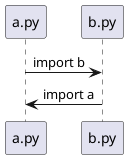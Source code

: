 
     ┌────┐          ┌────┐
     │a.py│          │b.py│
     └─┬──┘          └─┬──┘
       │    import b   │
       │ ──────────────>
       │               │
       │    import a   │
       │ <──────────────
     ┌─┴──┐          ┌─┴──┐
     │a.py│          │b.py│
     └────┘          └────┘

@startuml
a.py -> b.py: import b
b.py -> a.py: import a
@enduml
